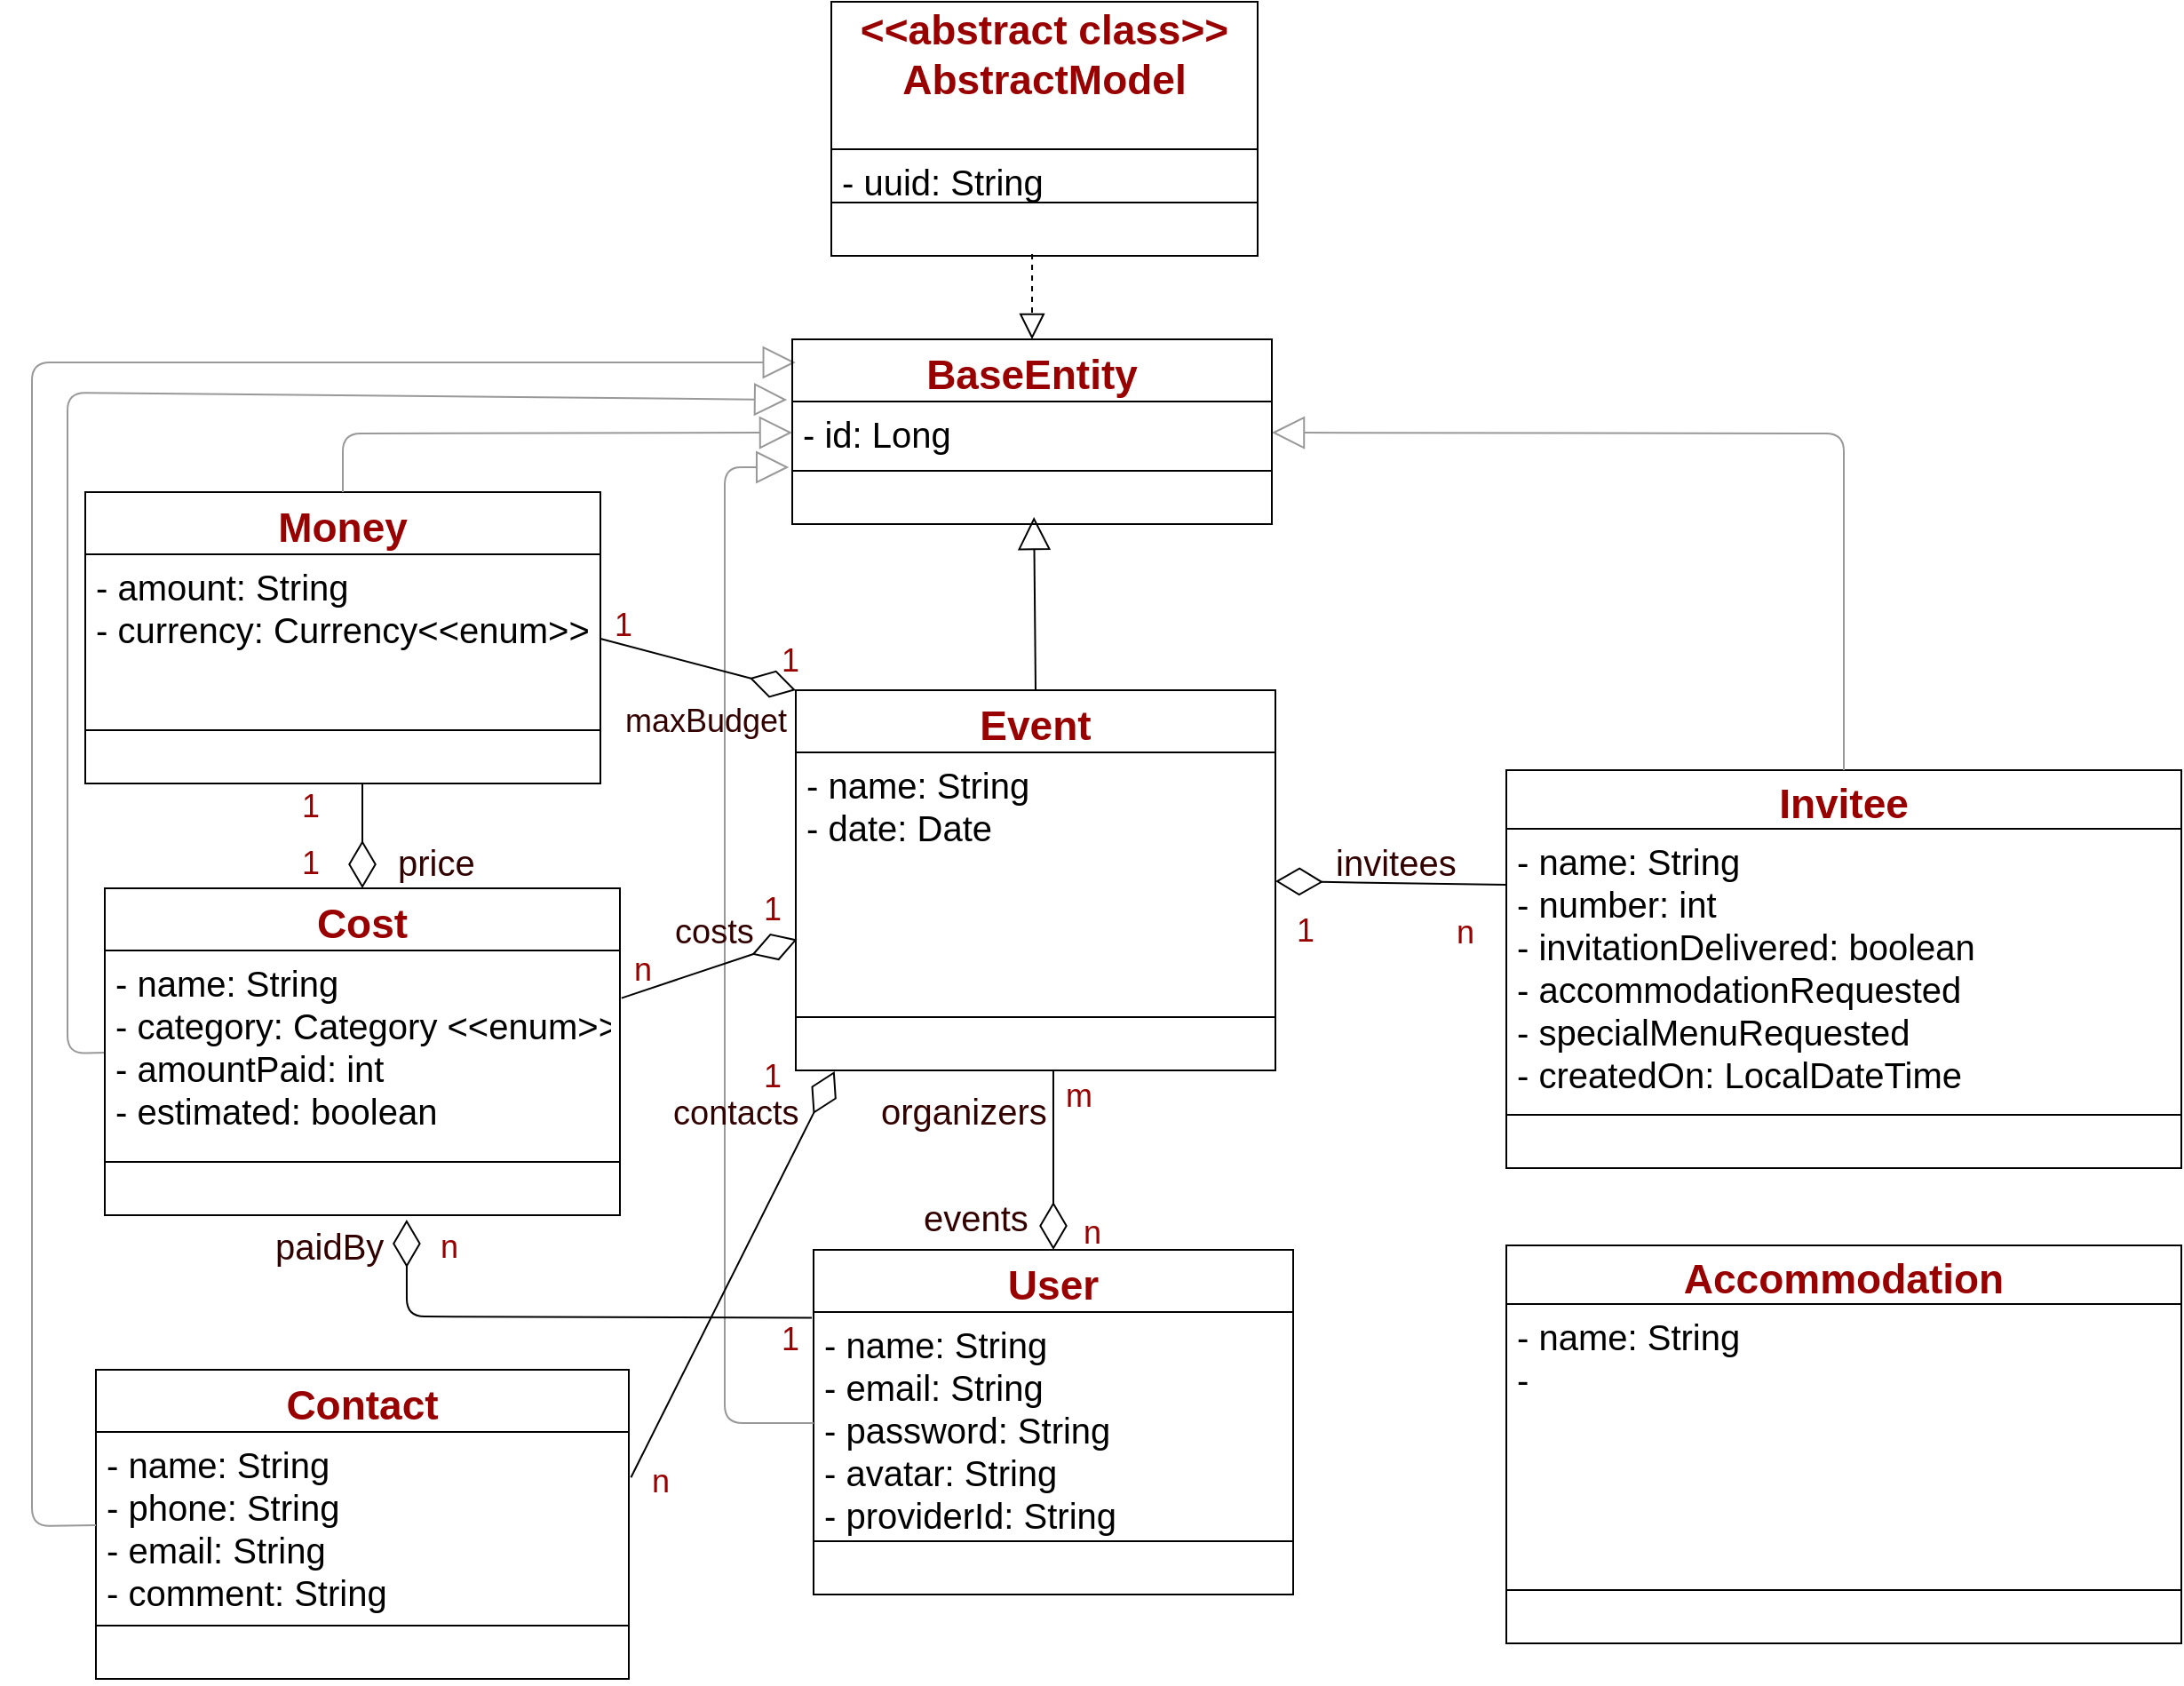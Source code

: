 <mxfile version="14.6.9" type="github">
  <diagram id="2b65b62c-36b4-7ad5-0130-103a9fcd3f7b" name="Page-1">
    <mxGraphModel dx="2688" dy="911" grid="1" gridSize="10" guides="1" tooltips="1" connect="1" arrows="1" fold="1" page="1" pageScale="1" pageWidth="1100" pageHeight="850" background="#ffffff" math="0" shadow="0">
      <root>
        <mxCell id="0" />
        <mxCell id="1" parent="0" />
        <mxCell id="11" value="Invitee" style="swimlane;fontStyle=1;align=center;verticalAlign=middle;childLayout=stackLayout;horizontal=1;startSize=33;horizontalStack=0;resizeParent=1;resizeParentMax=0;resizeLast=0;collapsible=1;marginBottom=0;swimlaneFillColor=#ffffff;strokeColor=#000000;strokeWidth=1;fillColor=none;fontSize=23;fontColor=#990000;perimeterSpacing=0;" parent="1" vertex="1">
          <mxGeometry x="830" y="472.5" width="380" height="224" as="geometry" />
        </mxCell>
        <mxCell id="12" value="- name: String&#xa;- number: int&#xa;- invitationDelivered: boolean&#xa;- accommodationRequested&#xa;- specialMenuRequested&#xa;- createdOn: LocalDateTime" style="text;strokeColor=none;fillColor=none;align=left;verticalAlign=top;spacingLeft=4;spacingRight=4;overflow=hidden;rotatable=0;points=[[0,0.5],[1,0.5]];portConstraint=eastwest;fontSize=20;" parent="11" vertex="1">
          <mxGeometry y="33" width="380" height="157" as="geometry" />
        </mxCell>
        <mxCell id="13" value="" style="line;strokeWidth=1;fillColor=none;align=left;verticalAlign=middle;spacingTop=-1;spacingLeft=3;spacingRight=3;rotatable=0;labelPosition=right;points=[];portConstraint=eastwest;" parent="11" vertex="1">
          <mxGeometry y="190" width="380" height="8" as="geometry" />
        </mxCell>
        <mxCell id="14" value=" " style="text;strokeColor=none;fillColor=none;align=left;verticalAlign=top;spacingLeft=4;spacingRight=4;overflow=hidden;rotatable=0;points=[[0,0.5],[1,0.5]];portConstraint=eastwest;" parent="11" vertex="1">
          <mxGeometry y="198" width="380" height="26" as="geometry" />
        </mxCell>
        <mxCell id="31" value="Event" style="swimlane;fontStyle=1;align=center;verticalAlign=middle;childLayout=stackLayout;horizontal=1;startSize=35;horizontalStack=0;resizeParent=1;resizeParentMax=0;resizeLast=0;collapsible=1;marginBottom=0;swimlaneFillColor=#ffffff;strokeColor=#000000;strokeWidth=1;fillColor=none;fontSize=23;fontColor=#990000;perimeterSpacing=0;" parent="1" vertex="1">
          <mxGeometry x="430" y="427.5" width="270" height="214" as="geometry" />
        </mxCell>
        <mxCell id="32" value="- name: String&#xa;- date: Date&#xa;" style="text;strokeColor=none;fillColor=none;align=left;verticalAlign=top;spacingLeft=4;spacingRight=4;overflow=hidden;rotatable=0;points=[[0,0.5],[1,0.5]];portConstraint=eastwest;fontSize=20;" parent="31" vertex="1">
          <mxGeometry y="35" width="270" height="145" as="geometry" />
        </mxCell>
        <mxCell id="33" value="" style="line;strokeWidth=1;fillColor=none;align=left;verticalAlign=middle;spacingTop=-1;spacingLeft=3;spacingRight=3;rotatable=0;labelPosition=right;points=[];portConstraint=eastwest;" parent="31" vertex="1">
          <mxGeometry y="180" width="270" height="8" as="geometry" />
        </mxCell>
        <mxCell id="34" value=" " style="text;strokeColor=none;fillColor=none;align=left;verticalAlign=top;spacingLeft=4;spacingRight=4;overflow=hidden;rotatable=0;points=[[0,0.5],[1,0.5]];portConstraint=eastwest;" parent="31" vertex="1">
          <mxGeometry y="188" width="270" height="26" as="geometry" />
        </mxCell>
        <mxCell id="47" value="Money" style="swimlane;fontStyle=1;align=center;verticalAlign=middle;childLayout=stackLayout;horizontal=1;startSize=35;horizontalStack=0;resizeParent=1;resizeParentMax=0;resizeLast=0;collapsible=1;marginBottom=0;swimlaneFillColor=#ffffff;strokeColor=#000000;strokeWidth=1;fillColor=none;fontSize=23;fontColor=#990000;perimeterSpacing=0;" parent="1" vertex="1">
          <mxGeometry x="30" y="316" width="290" height="164" as="geometry" />
        </mxCell>
        <mxCell id="48" value="- amount: String&#xa;- currency: Currency&lt;&lt;enum&gt;&gt;&#xa;&#xa;" style="text;strokeColor=none;fillColor=none;align=left;verticalAlign=top;spacingLeft=4;spacingRight=4;overflow=hidden;rotatable=0;points=[[0,0.5],[1,0.5]];portConstraint=eastwest;fontSize=20;" parent="47" vertex="1">
          <mxGeometry y="35" width="290" height="95" as="geometry" />
        </mxCell>
        <mxCell id="49" value="" style="line;strokeWidth=1;fillColor=none;align=left;verticalAlign=middle;spacingTop=-1;spacingLeft=3;spacingRight=3;rotatable=0;labelPosition=right;points=[];portConstraint=eastwest;" parent="47" vertex="1">
          <mxGeometry y="130" width="290" height="8" as="geometry" />
        </mxCell>
        <mxCell id="50" value=" " style="text;strokeColor=none;fillColor=none;align=left;verticalAlign=top;spacingLeft=4;spacingRight=4;overflow=hidden;rotatable=0;points=[[0,0.5],[1,0.5]];portConstraint=eastwest;" parent="47" vertex="1">
          <mxGeometry y="138" width="290" height="26" as="geometry" />
        </mxCell>
        <mxCell id="51" value="Contact" style="swimlane;fontStyle=1;align=center;verticalAlign=middle;childLayout=stackLayout;horizontal=1;startSize=35;horizontalStack=0;resizeParent=1;resizeParentMax=0;resizeLast=0;collapsible=1;marginBottom=0;swimlaneFillColor=#ffffff;strokeColor=#000000;strokeWidth=1;fillColor=none;fontSize=23;fontColor=#990000;perimeterSpacing=0;" parent="1" vertex="1">
          <mxGeometry x="36" y="810" width="300" height="174" as="geometry" />
        </mxCell>
        <mxCell id="52" value="- name: String&#xa;- phone: String&#xa;- email: String&#xa;- comment: String&#xa;" style="text;strokeColor=none;fillColor=none;align=left;verticalAlign=top;spacingLeft=4;spacingRight=4;overflow=hidden;rotatable=0;points=[[0,0.5],[1,0.5]];portConstraint=eastwest;fontSize=20;" parent="51" vertex="1">
          <mxGeometry y="35" width="300" height="105" as="geometry" />
        </mxCell>
        <mxCell id="53" value="" style="line;strokeWidth=1;fillColor=none;align=left;verticalAlign=middle;spacingTop=-1;spacingLeft=3;spacingRight=3;rotatable=0;labelPosition=right;points=[];portConstraint=eastwest;" parent="51" vertex="1">
          <mxGeometry y="140" width="300" height="8" as="geometry" />
        </mxCell>
        <mxCell id="54" value=" " style="text;strokeColor=none;fillColor=none;align=left;verticalAlign=top;spacingLeft=4;spacingRight=4;overflow=hidden;rotatable=0;points=[[0,0.5],[1,0.5]];portConstraint=eastwest;" parent="51" vertex="1">
          <mxGeometry y="148" width="300" height="26" as="geometry" />
        </mxCell>
        <mxCell id="58" value="" style="endArrow=block;endSize=16;endFill=0;html=1;fontSize=16;fontColor=#990000;exitX=0.5;exitY=0;entryX=1;entryY=0.5;entryDx=0;entryDy=0;strokeColor=#999999;" parent="1" source="11" target="DzmEyF1N2hQkVVIjbfLj-112" edge="1">
          <mxGeometry width="160" relative="1" as="geometry">
            <mxPoint x="569.706" y="220.412" as="sourcePoint" />
            <mxPoint x="680" y="276" as="targetPoint" />
            <Array as="points">
              <mxPoint x="1020" y="283" />
            </Array>
          </mxGeometry>
        </mxCell>
        <mxCell id="61" value="" style="endArrow=block;endSize=16;endFill=0;html=1;fontSize=16;fontColor=#990000;exitX=0.5;exitY=0;entryX=0;entryY=0.5;entryDx=0;entryDy=0;strokeColor=#999999;" parent="1" source="47" target="DzmEyF1N2hQkVVIjbfLj-112" edge="1">
          <mxGeometry width="160" relative="1" as="geometry">
            <mxPoint x="569.706" y="220.412" as="sourcePoint" />
            <mxPoint x="440" y="276" as="targetPoint" />
            <Array as="points">
              <mxPoint x="175" y="283" />
            </Array>
          </mxGeometry>
        </mxCell>
        <mxCell id="63" value="" style="endArrow=block;endSize=16;endFill=0;html=1;fontSize=16;fontColor=#990000;entryX=-0.011;entryY=0.327;exitX=0;exitY=0.5;entryDx=0;entryDy=0;entryPerimeter=0;strokeColor=#999999;exitDx=0;exitDy=0;" parent="1" target="DzmEyF1N2hQkVVIjbfLj-111" edge="1" source="dVRXr-Py-uLTCdK78p9r-104">
          <mxGeometry width="160" relative="1" as="geometry">
            <mxPoint x="51.35" y="604.475" as="sourcePoint" />
            <mxPoint x="440" y="251.5" as="targetPoint" />
            <Array as="points">
              <mxPoint x="20" y="632" />
              <mxPoint x="20" y="260" />
            </Array>
          </mxGeometry>
        </mxCell>
        <mxCell id="64" value="" style="endArrow=block;endSize=16;endFill=0;html=1;fontSize=16;fontColor=#990000;exitX=0;exitY=0.5;entryX=0.007;entryY=0.125;entryDx=0;entryDy=0;entryPerimeter=0;strokeColor=#999999;" parent="1" source="52" target="DzmEyF1N2hQkVVIjbfLj-111" edge="1">
          <mxGeometry width="160" relative="1" as="geometry">
            <mxPoint x="-148.029" y="887.529" as="sourcePoint" />
            <mxPoint x="440" y="180" as="targetPoint" />
            <Array as="points">
              <mxPoint y="898" />
              <mxPoint y="243" />
            </Array>
          </mxGeometry>
        </mxCell>
        <mxCell id="74" value="n" style="text;html=1;resizable=0;points=[];autosize=1;align=left;verticalAlign=top;spacingTop=-4;fontSize=18;fontColor=#990000;" parent="1" vertex="1">
          <mxGeometry x="590" y="720" width="30" height="20" as="geometry" />
        </mxCell>
        <mxCell id="79" value="n" style="text;html=1;resizable=0;points=[];autosize=1;align=left;verticalAlign=top;spacingTop=-4;fontSize=18;fontColor=#990000;" parent="1" vertex="1">
          <mxGeometry x="228" y="728" width="30" height="20" as="geometry" />
        </mxCell>
        <mxCell id="83" value="1" style="text;html=1;resizable=0;points=[];autosize=1;align=left;verticalAlign=top;spacingTop=-4;fontSize=18;fontColor=#990000;" parent="1" vertex="1">
          <mxGeometry x="710" y="550" width="30" height="20" as="geometry" />
        </mxCell>
        <mxCell id="84" value="&lt;font color=&quot;#330000&quot; style=&quot;font-size: 20px&quot;&gt;invitees&lt;/font&gt;" style="text;html=1;resizable=0;points=[];autosize=1;align=left;verticalAlign=top;spacingTop=-4;fontSize=18;fontColor=#990000;" parent="1" vertex="1">
          <mxGeometry x="732" y="510" width="80" height="20" as="geometry" />
        </mxCell>
        <mxCell id="95" value="" style="endArrow=diamondThin;endFill=0;endSize=24;html=1;fontSize=18;fontColor=#990000;entryX=1;entryY=0.5;exitX=0;exitY=0.201;entryDx=0;entryDy=0;exitDx=0;exitDy=0;exitPerimeter=0;" parent="1" source="12" target="32" edge="1">
          <mxGeometry width="160" relative="1" as="geometry">
            <mxPoint x="600" y="370" as="sourcePoint" />
            <mxPoint x="570" y="417.5" as="targetPoint" />
            <Array as="points" />
          </mxGeometry>
        </mxCell>
        <mxCell id="98" value="n" style="text;html=1;resizable=0;points=[];autosize=1;align=left;verticalAlign=top;spacingTop=-4;fontSize=18;fontColor=#990000;" parent="1" vertex="1">
          <mxGeometry x="800" y="550.5" width="30" height="20" as="geometry" />
        </mxCell>
        <mxCell id="99" value="1" style="text;html=1;resizable=0;points=[];autosize=1;align=left;verticalAlign=top;spacingTop=-4;fontSize=18;fontColor=#990000;" parent="1" vertex="1">
          <mxGeometry x="420" y="780" width="30" height="20" as="geometry" />
        </mxCell>
        <mxCell id="DzmEyF1N2hQkVVIjbfLj-99" value="User" style="swimlane;fontStyle=1;align=center;verticalAlign=middle;childLayout=stackLayout;horizontal=1;startSize=35;horizontalStack=0;resizeParent=1;resizeParentMax=0;resizeLast=0;collapsible=1;marginBottom=0;swimlaneFillColor=#ffffff;strokeColor=#000000;strokeWidth=1;fillColor=none;fontSize=23;fontColor=#990000;perimeterSpacing=0;" parent="1" vertex="1">
          <mxGeometry x="440" y="742.5" width="270" height="194" as="geometry" />
        </mxCell>
        <mxCell id="DzmEyF1N2hQkVVIjbfLj-100" value="- name: String&#xa;- email: String&#xa;- password: String&#xa;- avatar: String&#xa;- providerId: String" style="text;strokeColor=none;fillColor=none;align=left;verticalAlign=top;spacingLeft=4;spacingRight=4;overflow=hidden;rotatable=0;points=[[0,0.5],[1,0.5]];portConstraint=eastwest;fontSize=20;" parent="DzmEyF1N2hQkVVIjbfLj-99" vertex="1">
          <mxGeometry y="35" width="270" height="125" as="geometry" />
        </mxCell>
        <mxCell id="DzmEyF1N2hQkVVIjbfLj-101" value="" style="line;strokeWidth=1;fillColor=none;align=left;verticalAlign=middle;spacingTop=-1;spacingLeft=3;spacingRight=3;rotatable=0;labelPosition=right;points=[];portConstraint=eastwest;" parent="DzmEyF1N2hQkVVIjbfLj-99" vertex="1">
          <mxGeometry y="160" width="270" height="8" as="geometry" />
        </mxCell>
        <mxCell id="DzmEyF1N2hQkVVIjbfLj-102" value=" " style="text;strokeColor=none;fillColor=none;align=left;verticalAlign=top;spacingLeft=4;spacingRight=4;overflow=hidden;rotatable=0;points=[[0,0.5],[1,0.5]];portConstraint=eastwest;" parent="DzmEyF1N2hQkVVIjbfLj-99" vertex="1">
          <mxGeometry y="168" width="270" height="26" as="geometry" />
        </mxCell>
        <mxCell id="DzmEyF1N2hQkVVIjbfLj-103" value="" style="endArrow=diamondThin;endFill=0;endSize=24;html=1;fontSize=18;fontColor=#990000;entryX=0.5;entryY=0;entryDx=0;entryDy=0;exitX=0.537;exitY=1.019;exitDx=0;exitDy=0;exitPerimeter=0;" parent="1" source="34" target="DzmEyF1N2hQkVVIjbfLj-99" edge="1">
          <mxGeometry width="160" relative="1" as="geometry">
            <mxPoint x="660" y="670" as="sourcePoint" />
            <mxPoint x="588" y="680" as="targetPoint" />
            <Array as="points" />
          </mxGeometry>
        </mxCell>
        <mxCell id="DzmEyF1N2hQkVVIjbfLj-104" value="m" style="text;html=1;resizable=0;points=[];autosize=1;align=left;verticalAlign=top;spacingTop=-4;fontSize=18;fontColor=#990000;" parent="1" vertex="1">
          <mxGeometry x="580" y="642.5" width="30" height="20" as="geometry" />
        </mxCell>
        <mxCell id="DzmEyF1N2hQkVVIjbfLj-105" value="&lt;font color=&quot;#330000&quot; style=&quot;font-size: 20px&quot;&gt;events&lt;/font&gt;" style="text;html=1;resizable=0;points=[];autosize=1;align=left;verticalAlign=top;spacingTop=-4;fontSize=18;fontColor=#990000;" parent="1" vertex="1">
          <mxGeometry x="500" y="710" width="70" height="20" as="geometry" />
        </mxCell>
        <mxCell id="DzmEyF1N2hQkVVIjbfLj-106" value="&lt;font color=&quot;#330000&quot; style=&quot;font-size: 20px&quot;&gt;organizers&lt;/font&gt;" style="text;html=1;resizable=0;points=[];autosize=1;align=left;verticalAlign=top;spacingTop=-4;fontSize=18;fontColor=#990000;" parent="1" vertex="1">
          <mxGeometry x="476" y="650" width="110" height="20" as="geometry" />
        </mxCell>
        <mxCell id="DzmEyF1N2hQkVVIjbfLj-107" value="&lt;&lt;abstract class&gt;&gt;&#xa;AbstractModel&#xa;" style="swimlane;fontStyle=1;align=center;verticalAlign=middle;childLayout=stackLayout;horizontal=1;startSize=83;horizontalStack=0;resizeParent=1;resizeParentMax=0;resizeLast=0;collapsible=1;marginBottom=0;swimlaneFillColor=#ffffff;strokeColor=#000000;strokeWidth=1;fillColor=none;fontSize=23;fontColor=#990000;perimeterSpacing=0;" parent="1" vertex="1">
          <mxGeometry x="450" y="40" width="240" height="143" as="geometry" />
        </mxCell>
        <mxCell id="DzmEyF1N2hQkVVIjbfLj-108" value="- uuid: String" style="text;strokeColor=none;fillColor=none;align=left;verticalAlign=top;spacingLeft=4;spacingRight=4;overflow=hidden;rotatable=0;points=[[0,0.5],[1,0.5]];portConstraint=eastwest;fontSize=20;" parent="DzmEyF1N2hQkVVIjbfLj-107" vertex="1">
          <mxGeometry y="83" width="240" height="26" as="geometry" />
        </mxCell>
        <mxCell id="DzmEyF1N2hQkVVIjbfLj-109" value="" style="line;strokeWidth=1;fillColor=none;align=left;verticalAlign=middle;spacingTop=-1;spacingLeft=3;spacingRight=3;rotatable=0;labelPosition=right;points=[];portConstraint=eastwest;" parent="DzmEyF1N2hQkVVIjbfLj-107" vertex="1">
          <mxGeometry y="109" width="240" height="8" as="geometry" />
        </mxCell>
        <mxCell id="DzmEyF1N2hQkVVIjbfLj-110" value=" " style="text;strokeColor=none;fillColor=none;align=left;verticalAlign=top;spacingLeft=4;spacingRight=4;overflow=hidden;rotatable=0;points=[[0,0.5],[1,0.5]];portConstraint=eastwest;" parent="DzmEyF1N2hQkVVIjbfLj-107" vertex="1">
          <mxGeometry y="117" width="240" height="26" as="geometry" />
        </mxCell>
        <mxCell id="DzmEyF1N2hQkVVIjbfLj-111" value="BaseEntity" style="swimlane;fontStyle=1;align=center;verticalAlign=middle;childLayout=stackLayout;horizontal=1;startSize=35;horizontalStack=0;resizeParent=1;resizeParentMax=0;resizeLast=0;collapsible=1;marginBottom=0;swimlaneFillColor=#ffffff;strokeColor=#000000;strokeWidth=1;fillColor=none;fontSize=23;fontColor=#990000;perimeterSpacing=0;" parent="1" vertex="1">
          <mxGeometry x="428" y="230" width="270" height="104" as="geometry" />
        </mxCell>
        <mxCell id="DzmEyF1N2hQkVVIjbfLj-112" value="- id: Long" style="text;strokeColor=none;fillColor=none;align=left;verticalAlign=top;spacingLeft=4;spacingRight=4;overflow=hidden;rotatable=0;points=[[0,0.5],[1,0.5]];portConstraint=eastwest;fontSize=20;" parent="DzmEyF1N2hQkVVIjbfLj-111" vertex="1">
          <mxGeometry y="35" width="270" height="35" as="geometry" />
        </mxCell>
        <mxCell id="DzmEyF1N2hQkVVIjbfLj-113" value="" style="line;strokeWidth=1;fillColor=none;align=left;verticalAlign=middle;spacingTop=-1;spacingLeft=3;spacingRight=3;rotatable=0;labelPosition=right;points=[];portConstraint=eastwest;" parent="DzmEyF1N2hQkVVIjbfLj-111" vertex="1">
          <mxGeometry y="70" width="270" height="8" as="geometry" />
        </mxCell>
        <mxCell id="DzmEyF1N2hQkVVIjbfLj-114" value=" " style="text;strokeColor=none;fillColor=none;align=left;verticalAlign=top;spacingLeft=4;spacingRight=4;overflow=hidden;rotatable=0;points=[[0,0.5],[1,0.5]];portConstraint=eastwest;" parent="DzmEyF1N2hQkVVIjbfLj-111" vertex="1">
          <mxGeometry y="78" width="270" height="26" as="geometry" />
        </mxCell>
        <mxCell id="DzmEyF1N2hQkVVIjbfLj-117" value="" style="endArrow=block;endSize=16;endFill=0;html=1;fontSize=20;entryX=0.504;entryY=0.846;entryDx=0;entryDy=0;entryPerimeter=0;exitX=0.5;exitY=0;exitDx=0;exitDy=0;" parent="1" source="31" target="DzmEyF1N2hQkVVIjbfLj-114" edge="1">
          <mxGeometry width="160" relative="1" as="geometry">
            <mxPoint x="530" y="480" as="sourcePoint" />
            <mxPoint x="690" y="480" as="targetPoint" />
          </mxGeometry>
        </mxCell>
        <mxCell id="DzmEyF1N2hQkVVIjbfLj-118" value="" style="endArrow=block;dashed=1;endFill=0;endSize=12;html=1;fontSize=20;exitX=0.471;exitY=0.962;exitDx=0;exitDy=0;exitPerimeter=0;entryX=0.5;entryY=0;entryDx=0;entryDy=0;" parent="1" source="DzmEyF1N2hQkVVIjbfLj-110" target="DzmEyF1N2hQkVVIjbfLj-111" edge="1">
          <mxGeometry width="160" relative="1" as="geometry">
            <mxPoint x="660" y="210" as="sourcePoint" />
            <mxPoint x="820" y="210" as="targetPoint" />
          </mxGeometry>
        </mxCell>
        <mxCell id="DzmEyF1N2hQkVVIjbfLj-119" value="" style="endArrow=block;endSize=16;endFill=0;html=1;fontSize=20;exitX=0;exitY=0.5;exitDx=0;exitDy=0;entryX=-0.007;entryY=1.057;entryDx=0;entryDy=0;entryPerimeter=0;strokeColor=#999999;" parent="1" source="DzmEyF1N2hQkVVIjbfLj-100" target="DzmEyF1N2hQkVVIjbfLj-112" edge="1">
          <mxGeometry width="160" relative="1" as="geometry">
            <mxPoint x="575" y="437.5" as="sourcePoint" />
            <mxPoint x="410" y="340" as="targetPoint" />
            <Array as="points">
              <mxPoint x="390" y="840" />
              <mxPoint x="390" y="302" />
            </Array>
          </mxGeometry>
        </mxCell>
        <mxCell id="dVRXr-Py-uLTCdK78p9r-99" value="Accommodation" style="swimlane;fontStyle=1;align=center;verticalAlign=middle;childLayout=stackLayout;horizontal=1;startSize=33;horizontalStack=0;resizeParent=1;resizeParentMax=0;resizeLast=0;collapsible=1;marginBottom=0;swimlaneFillColor=#ffffff;strokeColor=#000000;strokeWidth=1;fillColor=none;fontSize=23;fontColor=#990000;perimeterSpacing=0;" parent="1" vertex="1">
          <mxGeometry x="830" y="740" width="380" height="224" as="geometry" />
        </mxCell>
        <mxCell id="dVRXr-Py-uLTCdK78p9r-100" value="- name: String&#xa;- " style="text;strokeColor=none;fillColor=none;align=left;verticalAlign=top;spacingLeft=4;spacingRight=4;overflow=hidden;rotatable=0;points=[[0,0.5],[1,0.5]];portConstraint=eastwest;fontSize=20;" parent="dVRXr-Py-uLTCdK78p9r-99" vertex="1">
          <mxGeometry y="33" width="380" height="157" as="geometry" />
        </mxCell>
        <mxCell id="dVRXr-Py-uLTCdK78p9r-101" value="" style="line;strokeWidth=1;fillColor=none;align=left;verticalAlign=middle;spacingTop=-1;spacingLeft=3;spacingRight=3;rotatable=0;labelPosition=right;points=[];portConstraint=eastwest;" parent="dVRXr-Py-uLTCdK78p9r-99" vertex="1">
          <mxGeometry y="190" width="380" height="8" as="geometry" />
        </mxCell>
        <mxCell id="dVRXr-Py-uLTCdK78p9r-102" value=" " style="text;strokeColor=none;fillColor=none;align=left;verticalAlign=top;spacingLeft=4;spacingRight=4;overflow=hidden;rotatable=0;points=[[0,0.5],[1,0.5]];portConstraint=eastwest;" parent="dVRXr-Py-uLTCdK78p9r-99" vertex="1">
          <mxGeometry y="198" width="380" height="26" as="geometry" />
        </mxCell>
        <mxCell id="dVRXr-Py-uLTCdK78p9r-103" value="Cost" style="swimlane;fontStyle=1;align=center;verticalAlign=middle;childLayout=stackLayout;horizontal=1;startSize=35;horizontalStack=0;resizeParent=1;resizeParentMax=0;resizeLast=0;collapsible=1;marginBottom=0;swimlaneFillColor=#ffffff;strokeColor=#000000;strokeWidth=1;fillColor=none;fontSize=23;fontColor=#990000;perimeterSpacing=0;" parent="1" vertex="1">
          <mxGeometry x="41" y="539" width="290" height="184" as="geometry" />
        </mxCell>
        <mxCell id="dVRXr-Py-uLTCdK78p9r-104" value="- name: String&#xa;- category: Category &lt;&lt;enum&gt;&gt;&#xa;- amountPaid: int&#xa;- estimated: boolean&#xa;" style="text;strokeColor=none;fillColor=none;align=left;verticalAlign=top;spacingLeft=4;spacingRight=4;overflow=hidden;rotatable=0;points=[[0,0.5],[1,0.5]];portConstraint=eastwest;fontSize=20;" parent="dVRXr-Py-uLTCdK78p9r-103" vertex="1">
          <mxGeometry y="35" width="290" height="115" as="geometry" />
        </mxCell>
        <mxCell id="dVRXr-Py-uLTCdK78p9r-105" value="" style="line;strokeWidth=1;fillColor=none;align=left;verticalAlign=middle;spacingTop=-1;spacingLeft=3;spacingRight=3;rotatable=0;labelPosition=right;points=[];portConstraint=eastwest;" parent="dVRXr-Py-uLTCdK78p9r-103" vertex="1">
          <mxGeometry y="150" width="290" height="8" as="geometry" />
        </mxCell>
        <mxCell id="dVRXr-Py-uLTCdK78p9r-106" value=" " style="text;strokeColor=none;fillColor=none;align=left;verticalAlign=top;spacingLeft=4;spacingRight=4;overflow=hidden;rotatable=0;points=[[0,0.5],[1,0.5]];portConstraint=eastwest;" parent="dVRXr-Py-uLTCdK78p9r-103" vertex="1">
          <mxGeometry y="158" width="290" height="26" as="geometry" />
        </mxCell>
        <mxCell id="TnmmnTHv18VyP2Z0kFIk-99" value="" style="endArrow=diamondThin;endFill=0;endSize=24;html=1;fontSize=18;fontColor=#990000;entryX=0;entryY=0;exitX=1;exitY=0.5;entryDx=0;entryDy=0;exitDx=0;exitDy=0;" edge="1" parent="1" source="48" target="31">
          <mxGeometry width="160" relative="1" as="geometry">
            <mxPoint x="840.0" y="547.057" as="sourcePoint" />
            <mxPoint x="710.0" y="545" as="targetPoint" />
            <Array as="points" />
          </mxGeometry>
        </mxCell>
        <mxCell id="TnmmnTHv18VyP2Z0kFIk-100" value="1" style="text;html=1;resizable=0;points=[];autosize=1;align=left;verticalAlign=top;spacingTop=-4;fontSize=18;fontColor=#990000;" vertex="1" parent="1">
          <mxGeometry x="420" y="398" width="30" height="20" as="geometry" />
        </mxCell>
        <mxCell id="TnmmnTHv18VyP2Z0kFIk-101" value="1" style="text;html=1;resizable=0;points=[];autosize=1;align=left;verticalAlign=top;spacingTop=-4;fontSize=18;fontColor=#990000;" vertex="1" parent="1">
          <mxGeometry x="326" y="378" width="30" height="20" as="geometry" />
        </mxCell>
        <mxCell id="TnmmnTHv18VyP2Z0kFIk-102" value="&lt;font color=&quot;#330000&quot; style=&quot;font-size: 18px&quot;&gt;maxBudget&lt;/font&gt;" style="text;html=1;resizable=0;points=[];autosize=1;align=left;verticalAlign=top;spacingTop=-4;fontSize=18;fontColor=#990000;" vertex="1" parent="1">
          <mxGeometry x="332" y="432" width="110" height="20" as="geometry" />
        </mxCell>
        <mxCell id="TnmmnTHv18VyP2Z0kFIk-109" value="" style="endArrow=diamondThin;endFill=0;endSize=24;html=1;fontSize=18;fontColor=#990000;entryX=0.5;entryY=0;entryDx=0;entryDy=0;" edge="1" parent="1" target="dVRXr-Py-uLTCdK78p9r-103">
          <mxGeometry width="160" relative="1" as="geometry">
            <mxPoint x="186" y="480" as="sourcePoint" />
            <mxPoint x="440.0" y="437.5" as="targetPoint" />
            <Array as="points" />
          </mxGeometry>
        </mxCell>
        <mxCell id="TnmmnTHv18VyP2Z0kFIk-110" value="&lt;font color=&quot;#330000&quot; style=&quot;font-size: 20px&quot;&gt;price&lt;/font&gt;" style="text;html=1;resizable=0;points=[];autosize=1;align=left;verticalAlign=top;spacingTop=-4;fontSize=18;fontColor=#990000;" vertex="1" parent="1">
          <mxGeometry x="204" y="510" width="60" height="20" as="geometry" />
        </mxCell>
        <mxCell id="TnmmnTHv18VyP2Z0kFIk-111" value="1" style="text;html=1;resizable=0;points=[];autosize=1;align=left;verticalAlign=top;spacingTop=-4;fontSize=18;fontColor=#990000;" vertex="1" parent="1">
          <mxGeometry x="150" y="512" width="30" height="20" as="geometry" />
        </mxCell>
        <mxCell id="TnmmnTHv18VyP2Z0kFIk-112" value="1" style="text;html=1;resizable=0;points=[];autosize=1;align=left;verticalAlign=top;spacingTop=-4;fontSize=18;fontColor=#990000;" vertex="1" parent="1">
          <mxGeometry x="150" y="480" width="30" height="20" as="geometry" />
        </mxCell>
        <mxCell id="TnmmnTHv18VyP2Z0kFIk-113" value="" style="endArrow=diamondThin;endFill=0;endSize=24;html=1;fontSize=18;fontColor=#990000;entryX=0.586;entryY=1.095;entryDx=0;entryDy=0;exitX=0.635;exitY=0.038;exitDx=0;exitDy=0;exitPerimeter=0;entryPerimeter=0;" edge="1" parent="1" source="99" target="dVRXr-Py-uLTCdK78p9r-106">
          <mxGeometry width="160" relative="1" as="geometry">
            <mxPoint x="196" y="490" as="sourcePoint" />
            <mxPoint x="196" y="549" as="targetPoint" />
            <Array as="points">
              <mxPoint x="211" y="780" />
            </Array>
          </mxGeometry>
        </mxCell>
        <mxCell id="TnmmnTHv18VyP2Z0kFIk-114" value="&lt;font color=&quot;#330000&quot; style=&quot;font-size: 20px&quot;&gt;paidBy&lt;/font&gt;" style="text;html=1;resizable=0;points=[];autosize=1;align=left;verticalAlign=top;spacingTop=-4;fontSize=18;fontColor=#990000;" vertex="1" parent="1">
          <mxGeometry x="135" y="726" width="80" height="20" as="geometry" />
        </mxCell>
        <mxCell id="TnmmnTHv18VyP2Z0kFIk-115" value="" style="endArrow=diamondThin;endFill=0;endSize=24;html=1;fontSize=18;fontColor=#990000;entryX=0.003;entryY=0.726;entryDx=0;entryDy=0;entryPerimeter=0;exitX=1.003;exitY=0.233;exitDx=0;exitDy=0;exitPerimeter=0;" edge="1" parent="1" source="dVRXr-Py-uLTCdK78p9r-104" target="32">
          <mxGeometry width="160" relative="1" as="geometry">
            <mxPoint x="196" y="490" as="sourcePoint" />
            <mxPoint x="196" y="549" as="targetPoint" />
            <Array as="points" />
          </mxGeometry>
        </mxCell>
        <mxCell id="TnmmnTHv18VyP2Z0kFIk-116" value="&lt;font color=&quot;#330000&quot; style=&quot;font-size: 19px&quot;&gt;costs&lt;/font&gt;" style="text;html=1;resizable=0;points=[];autosize=1;align=left;verticalAlign=top;spacingTop=-4;fontSize=18;fontColor=#990000;" vertex="1" parent="1">
          <mxGeometry x="360" y="550" width="60" height="20" as="geometry" />
        </mxCell>
        <mxCell id="TnmmnTHv18VyP2Z0kFIk-119" value="1" style="text;html=1;resizable=0;points=[];autosize=1;align=left;verticalAlign=top;spacingTop=-4;fontSize=18;fontColor=#990000;" vertex="1" parent="1">
          <mxGeometry x="410" y="537.5" width="30" height="20" as="geometry" />
        </mxCell>
        <mxCell id="TnmmnTHv18VyP2Z0kFIk-120" value="n" style="text;html=1;resizable=0;points=[];autosize=1;align=left;verticalAlign=top;spacingTop=-4;fontSize=18;fontColor=#990000;" vertex="1" parent="1">
          <mxGeometry x="337" y="571.5" width="30" height="20" as="geometry" />
        </mxCell>
        <mxCell id="TnmmnTHv18VyP2Z0kFIk-121" value="" style="endArrow=diamondThin;endFill=0;endSize=24;html=1;fontSize=18;fontColor=#990000;entryX=0.081;entryY=1.017;entryDx=0;entryDy=0;entryPerimeter=0;exitX=1.004;exitY=0.244;exitDx=0;exitDy=0;exitPerimeter=0;" edge="1" parent="1" source="52" target="34">
          <mxGeometry width="160" relative="1" as="geometry">
            <mxPoint x="341.87" y="610.795" as="sourcePoint" />
            <mxPoint x="440.81" y="577.77" as="targetPoint" />
            <Array as="points" />
          </mxGeometry>
        </mxCell>
        <mxCell id="TnmmnTHv18VyP2Z0kFIk-122" value="&lt;font color=&quot;#330000&quot; style=&quot;font-size: 19px&quot;&gt;contacts&lt;/font&gt;" style="text;html=1;resizable=0;points=[];autosize=1;align=left;verticalAlign=top;spacingTop=-4;fontSize=18;fontColor=#990000;" vertex="1" parent="1">
          <mxGeometry x="359" y="651.5" width="90" height="20" as="geometry" />
        </mxCell>
        <mxCell id="TnmmnTHv18VyP2Z0kFIk-126" value="1" style="text;html=1;resizable=0;points=[];autosize=1;align=left;verticalAlign=top;spacingTop=-4;fontSize=18;fontColor=#990000;" vertex="1" parent="1">
          <mxGeometry x="410" y="631.5" width="30" height="20" as="geometry" />
        </mxCell>
        <mxCell id="TnmmnTHv18VyP2Z0kFIk-127" value="n" style="text;html=1;resizable=0;points=[];autosize=1;align=left;verticalAlign=top;spacingTop=-4;fontSize=18;fontColor=#990000;" vertex="1" parent="1">
          <mxGeometry x="347" y="860" width="30" height="20" as="geometry" />
        </mxCell>
      </root>
    </mxGraphModel>
  </diagram>
</mxfile>
